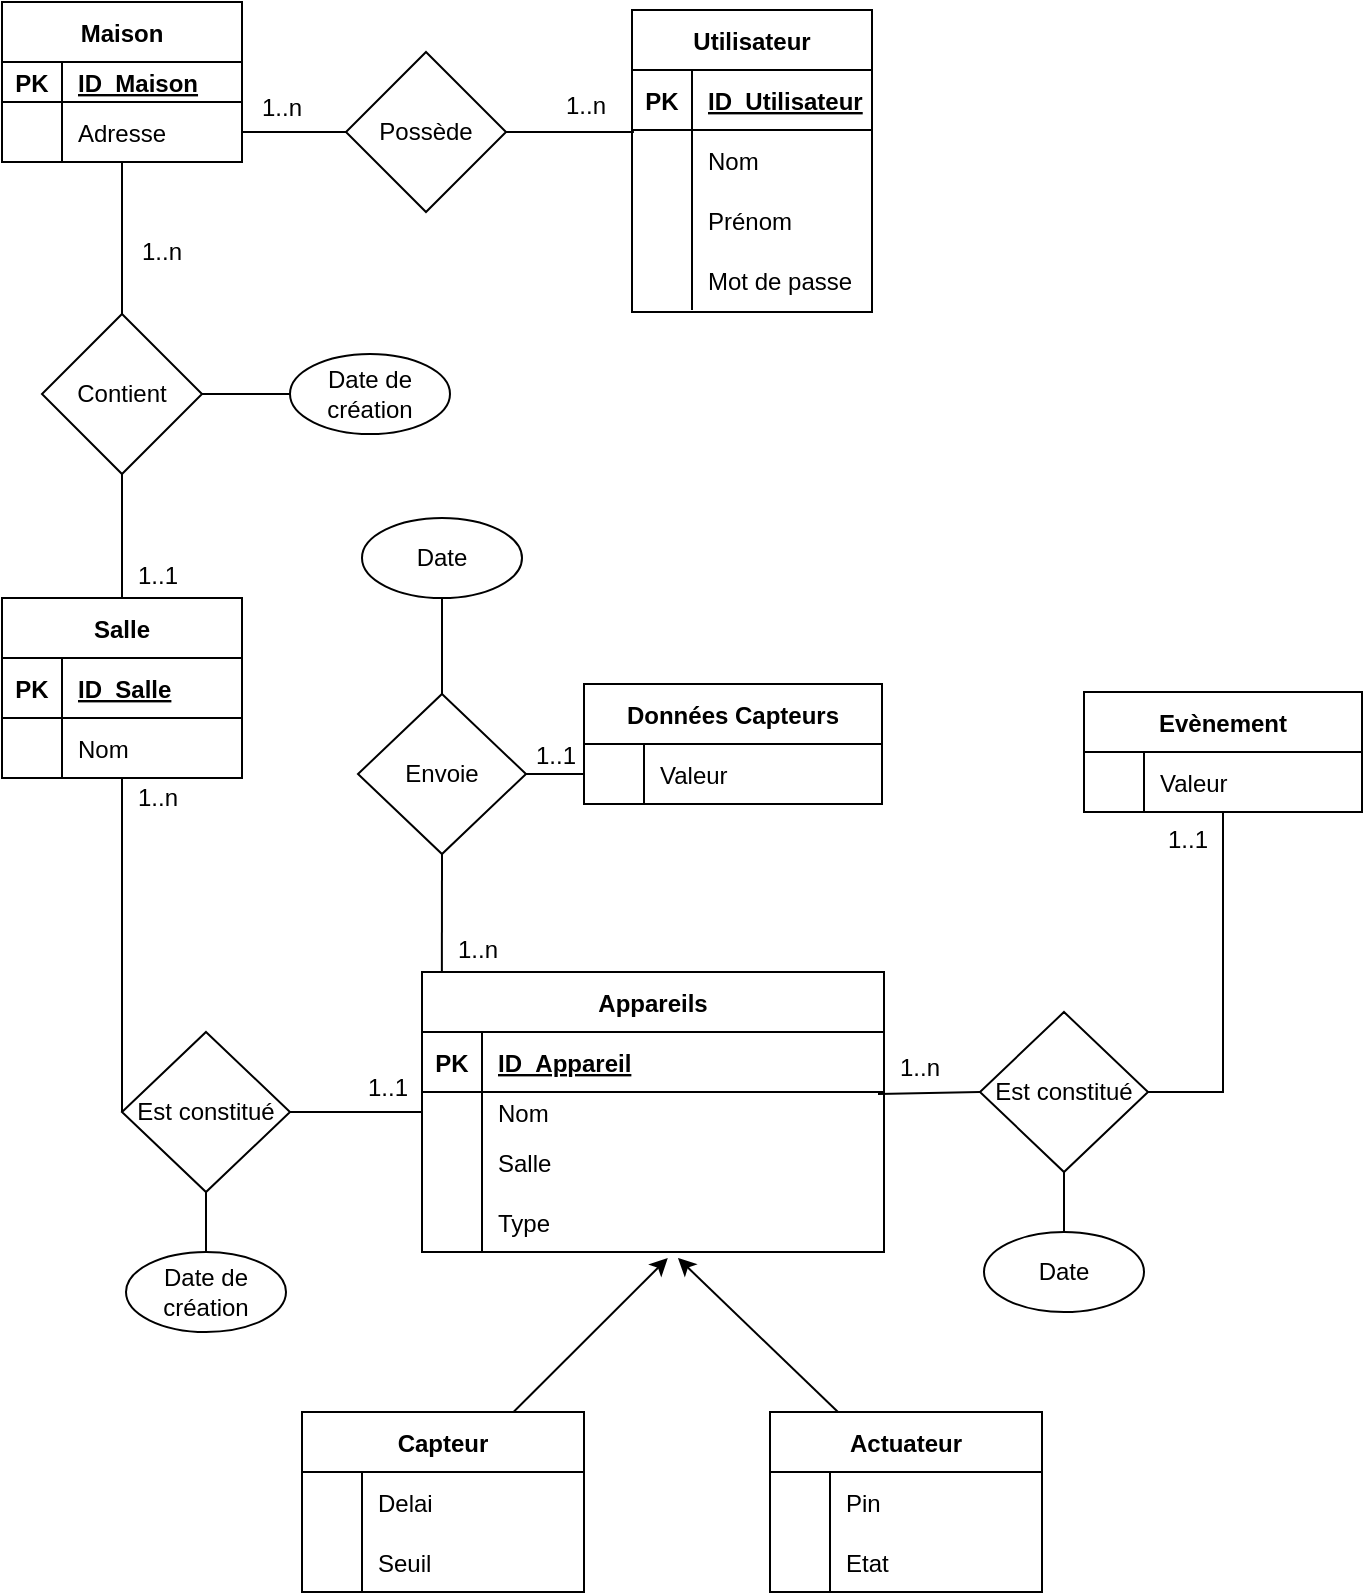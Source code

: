 <mxfile version="21.2.9" type="github">
  <diagram id="R2lEEEUBdFMjLlhIrx00" name="Page-1">
    <mxGraphModel dx="1393" dy="766" grid="1" gridSize="10" guides="1" tooltips="1" connect="1" arrows="1" fold="1" page="1" pageScale="1" pageWidth="850" pageHeight="1100" math="0" shadow="0" extFonts="Permanent Marker^https://fonts.googleapis.com/css?family=Permanent+Marker">
      <root>
        <mxCell id="0" />
        <mxCell id="1" parent="0" />
        <mxCell id="V01YmmapwPXFz29-UgJJ-48" style="rounded=0;orthogonalLoop=1;jettySize=auto;html=1;exitX=0.043;exitY=0;exitDx=0;exitDy=0;entryX=0.5;entryY=1;entryDx=0;entryDy=0;endArrow=none;endFill=0;exitPerimeter=0;" parent="1" source="C-vyLk0tnHw3VtMMgP7b-2" target="V01YmmapwPXFz29-UgJJ-47" edge="1">
          <mxGeometry relative="1" as="geometry" />
        </mxCell>
        <mxCell id="C-vyLk0tnHw3VtMMgP7b-2" value="Appareils" style="shape=table;startSize=30;container=1;collapsible=1;childLayout=tableLayout;fixedRows=1;rowLines=0;fontStyle=1;align=center;resizeLast=1;" parent="1" vertex="1">
          <mxGeometry x="280" y="540" width="231" height="140" as="geometry" />
        </mxCell>
        <mxCell id="C-vyLk0tnHw3VtMMgP7b-3" value="" style="shape=partialRectangle;collapsible=0;dropTarget=0;pointerEvents=0;fillColor=none;points=[[0,0.5],[1,0.5]];portConstraint=eastwest;top=0;left=0;right=0;bottom=1;" parent="C-vyLk0tnHw3VtMMgP7b-2" vertex="1">
          <mxGeometry y="30" width="231" height="30" as="geometry" />
        </mxCell>
        <mxCell id="C-vyLk0tnHw3VtMMgP7b-4" value="PK" style="shape=partialRectangle;overflow=hidden;connectable=0;fillColor=none;top=0;left=0;bottom=0;right=0;fontStyle=1;" parent="C-vyLk0tnHw3VtMMgP7b-3" vertex="1">
          <mxGeometry width="30" height="30" as="geometry">
            <mxRectangle width="30" height="30" as="alternateBounds" />
          </mxGeometry>
        </mxCell>
        <mxCell id="C-vyLk0tnHw3VtMMgP7b-5" value="ID_Appareil" style="shape=partialRectangle;overflow=hidden;connectable=0;fillColor=none;top=0;left=0;bottom=0;right=0;align=left;spacingLeft=6;fontStyle=5;" parent="C-vyLk0tnHw3VtMMgP7b-3" vertex="1">
          <mxGeometry x="30" width="201" height="30" as="geometry">
            <mxRectangle width="201" height="30" as="alternateBounds" />
          </mxGeometry>
        </mxCell>
        <mxCell id="C-vyLk0tnHw3VtMMgP7b-6" value="" style="shape=partialRectangle;collapsible=0;dropTarget=0;pointerEvents=0;fillColor=none;points=[[0,0.5],[1,0.5]];portConstraint=eastwest;top=0;left=0;right=0;bottom=0;" parent="C-vyLk0tnHw3VtMMgP7b-2" vertex="1">
          <mxGeometry y="60" width="231" height="20" as="geometry" />
        </mxCell>
        <mxCell id="C-vyLk0tnHw3VtMMgP7b-7" value="" style="shape=partialRectangle;overflow=hidden;connectable=0;fillColor=none;top=0;left=0;bottom=0;right=0;" parent="C-vyLk0tnHw3VtMMgP7b-6" vertex="1">
          <mxGeometry width="30" height="20" as="geometry">
            <mxRectangle width="30" height="20" as="alternateBounds" />
          </mxGeometry>
        </mxCell>
        <mxCell id="C-vyLk0tnHw3VtMMgP7b-8" value="Nom" style="shape=partialRectangle;overflow=hidden;connectable=0;fillColor=none;top=0;left=0;bottom=0;right=0;align=left;spacingLeft=6;" parent="C-vyLk0tnHw3VtMMgP7b-6" vertex="1">
          <mxGeometry x="30" width="201" height="20" as="geometry">
            <mxRectangle width="201" height="20" as="alternateBounds" />
          </mxGeometry>
        </mxCell>
        <mxCell id="C-vyLk0tnHw3VtMMgP7b-9" value="" style="shape=partialRectangle;collapsible=0;dropTarget=0;pointerEvents=0;fillColor=none;points=[[0,0.5],[1,0.5]];portConstraint=eastwest;top=0;left=0;right=0;bottom=0;" parent="C-vyLk0tnHw3VtMMgP7b-2" vertex="1">
          <mxGeometry y="80" width="231" height="30" as="geometry" />
        </mxCell>
        <mxCell id="C-vyLk0tnHw3VtMMgP7b-10" value="" style="shape=partialRectangle;overflow=hidden;connectable=0;fillColor=none;top=0;left=0;bottom=0;right=0;" parent="C-vyLk0tnHw3VtMMgP7b-9" vertex="1">
          <mxGeometry width="30" height="30" as="geometry">
            <mxRectangle width="30" height="30" as="alternateBounds" />
          </mxGeometry>
        </mxCell>
        <mxCell id="C-vyLk0tnHw3VtMMgP7b-11" value="Salle" style="shape=partialRectangle;overflow=hidden;connectable=0;fillColor=none;top=0;left=0;bottom=0;right=0;align=left;spacingLeft=6;" parent="C-vyLk0tnHw3VtMMgP7b-9" vertex="1">
          <mxGeometry x="30" width="201" height="30" as="geometry">
            <mxRectangle width="201" height="30" as="alternateBounds" />
          </mxGeometry>
        </mxCell>
        <mxCell id="V01YmmapwPXFz29-UgJJ-19" style="shape=partialRectangle;collapsible=0;dropTarget=0;pointerEvents=0;fillColor=none;points=[[0,0.5],[1,0.5]];portConstraint=eastwest;top=0;left=0;right=0;bottom=0;" parent="C-vyLk0tnHw3VtMMgP7b-2" vertex="1">
          <mxGeometry y="110" width="231" height="30" as="geometry" />
        </mxCell>
        <mxCell id="V01YmmapwPXFz29-UgJJ-20" style="shape=partialRectangle;overflow=hidden;connectable=0;fillColor=none;top=0;left=0;bottom=0;right=0;" parent="V01YmmapwPXFz29-UgJJ-19" vertex="1">
          <mxGeometry width="30" height="30" as="geometry">
            <mxRectangle width="30" height="30" as="alternateBounds" />
          </mxGeometry>
        </mxCell>
        <mxCell id="V01YmmapwPXFz29-UgJJ-21" value="Type" style="shape=partialRectangle;overflow=hidden;connectable=0;fillColor=none;top=0;left=0;bottom=0;right=0;align=left;spacingLeft=6;" parent="V01YmmapwPXFz29-UgJJ-19" vertex="1">
          <mxGeometry x="30" width="201" height="30" as="geometry">
            <mxRectangle width="201" height="30" as="alternateBounds" />
          </mxGeometry>
        </mxCell>
        <mxCell id="C-vyLk0tnHw3VtMMgP7b-23" value="Utilisateur" style="shape=table;startSize=30;container=1;collapsible=1;childLayout=tableLayout;fixedRows=1;rowLines=0;fontStyle=1;align=center;resizeLast=1;" parent="1" vertex="1">
          <mxGeometry x="385" y="59" width="120" height="151" as="geometry" />
        </mxCell>
        <mxCell id="C-vyLk0tnHw3VtMMgP7b-24" value="" style="shape=partialRectangle;collapsible=0;dropTarget=0;pointerEvents=0;fillColor=none;points=[[0,0.5],[1,0.5]];portConstraint=eastwest;top=0;left=0;right=0;bottom=1;" parent="C-vyLk0tnHw3VtMMgP7b-23" vertex="1">
          <mxGeometry y="30" width="120" height="30" as="geometry" />
        </mxCell>
        <mxCell id="C-vyLk0tnHw3VtMMgP7b-25" value="PK" style="shape=partialRectangle;overflow=hidden;connectable=0;fillColor=none;top=0;left=0;bottom=0;right=0;fontStyle=1;" parent="C-vyLk0tnHw3VtMMgP7b-24" vertex="1">
          <mxGeometry width="30" height="30" as="geometry">
            <mxRectangle width="30" height="30" as="alternateBounds" />
          </mxGeometry>
        </mxCell>
        <mxCell id="C-vyLk0tnHw3VtMMgP7b-26" value="ID_Utilisateur" style="shape=partialRectangle;overflow=hidden;connectable=0;fillColor=none;top=0;left=0;bottom=0;right=0;align=left;spacingLeft=6;fontStyle=5;" parent="C-vyLk0tnHw3VtMMgP7b-24" vertex="1">
          <mxGeometry x="30" width="90" height="30" as="geometry">
            <mxRectangle width="90" height="30" as="alternateBounds" />
          </mxGeometry>
        </mxCell>
        <mxCell id="C-vyLk0tnHw3VtMMgP7b-27" value="" style="shape=partialRectangle;collapsible=0;dropTarget=0;pointerEvents=0;fillColor=none;points=[[0,0.5],[1,0.5]];portConstraint=eastwest;top=0;left=0;right=0;bottom=0;" parent="C-vyLk0tnHw3VtMMgP7b-23" vertex="1">
          <mxGeometry y="60" width="120" height="30" as="geometry" />
        </mxCell>
        <mxCell id="C-vyLk0tnHw3VtMMgP7b-28" value="" style="shape=partialRectangle;overflow=hidden;connectable=0;fillColor=none;top=0;left=0;bottom=0;right=0;" parent="C-vyLk0tnHw3VtMMgP7b-27" vertex="1">
          <mxGeometry width="30" height="30" as="geometry">
            <mxRectangle width="30" height="30" as="alternateBounds" />
          </mxGeometry>
        </mxCell>
        <mxCell id="C-vyLk0tnHw3VtMMgP7b-29" value="Nom" style="shape=partialRectangle;overflow=hidden;connectable=0;fillColor=none;top=0;left=0;bottom=0;right=0;align=left;spacingLeft=6;" parent="C-vyLk0tnHw3VtMMgP7b-27" vertex="1">
          <mxGeometry x="30" width="90" height="30" as="geometry">
            <mxRectangle width="90" height="30" as="alternateBounds" />
          </mxGeometry>
        </mxCell>
        <mxCell id="IGC7vBQ4Kms5vi3pFMQL-1" style="shape=partialRectangle;collapsible=0;dropTarget=0;pointerEvents=0;fillColor=none;points=[[0,0.5],[1,0.5]];portConstraint=eastwest;top=0;left=0;right=0;bottom=0;" parent="C-vyLk0tnHw3VtMMgP7b-23" vertex="1">
          <mxGeometry y="90" width="120" height="30" as="geometry" />
        </mxCell>
        <mxCell id="IGC7vBQ4Kms5vi3pFMQL-2" style="shape=partialRectangle;overflow=hidden;connectable=0;fillColor=none;top=0;left=0;bottom=0;right=0;" parent="IGC7vBQ4Kms5vi3pFMQL-1" vertex="1">
          <mxGeometry width="30" height="30" as="geometry">
            <mxRectangle width="30" height="30" as="alternateBounds" />
          </mxGeometry>
        </mxCell>
        <mxCell id="IGC7vBQ4Kms5vi3pFMQL-3" value="Prénom" style="shape=partialRectangle;overflow=hidden;connectable=0;fillColor=none;top=0;left=0;bottom=0;right=0;align=left;spacingLeft=6;" parent="IGC7vBQ4Kms5vi3pFMQL-1" vertex="1">
          <mxGeometry x="30" width="90" height="30" as="geometry">
            <mxRectangle width="90" height="30" as="alternateBounds" />
          </mxGeometry>
        </mxCell>
        <mxCell id="IGC7vBQ4Kms5vi3pFMQL-4" style="shape=partialRectangle;collapsible=0;dropTarget=0;pointerEvents=0;fillColor=none;points=[[0,0.5],[1,0.5]];portConstraint=eastwest;top=0;left=0;right=0;bottom=0;" parent="C-vyLk0tnHw3VtMMgP7b-23" vertex="1">
          <mxGeometry y="120" width="120" height="30" as="geometry" />
        </mxCell>
        <mxCell id="IGC7vBQ4Kms5vi3pFMQL-5" style="shape=partialRectangle;overflow=hidden;connectable=0;fillColor=none;top=0;left=0;bottom=0;right=0;" parent="IGC7vBQ4Kms5vi3pFMQL-4" vertex="1">
          <mxGeometry width="30" height="30" as="geometry">
            <mxRectangle width="30" height="30" as="alternateBounds" />
          </mxGeometry>
        </mxCell>
        <mxCell id="IGC7vBQ4Kms5vi3pFMQL-6" value="Mot de passe" style="shape=partialRectangle;overflow=hidden;connectable=0;fillColor=none;top=0;left=0;bottom=0;right=0;align=left;spacingLeft=6;" parent="IGC7vBQ4Kms5vi3pFMQL-4" vertex="1">
          <mxGeometry x="30" width="90" height="30" as="geometry">
            <mxRectangle width="90" height="30" as="alternateBounds" />
          </mxGeometry>
        </mxCell>
        <mxCell id="V01YmmapwPXFz29-UgJJ-76" style="rounded=0;orthogonalLoop=1;jettySize=auto;html=1;exitX=1;exitY=0.5;exitDx=0;exitDy=0;entryX=0.008;entryY=0.033;entryDx=0;entryDy=0;entryPerimeter=0;endArrow=none;endFill=0;" parent="1" source="IGC7vBQ4Kms5vi3pFMQL-7" target="C-vyLk0tnHw3VtMMgP7b-27" edge="1">
          <mxGeometry relative="1" as="geometry" />
        </mxCell>
        <mxCell id="V01YmmapwPXFz29-UgJJ-77" style="rounded=0;orthogonalLoop=1;jettySize=auto;html=1;exitX=0;exitY=0.5;exitDx=0;exitDy=0;endArrow=none;endFill=0;" parent="1" source="IGC7vBQ4Kms5vi3pFMQL-7" target="IGC7vBQ4Kms5vi3pFMQL-13" edge="1">
          <mxGeometry relative="1" as="geometry" />
        </mxCell>
        <mxCell id="IGC7vBQ4Kms5vi3pFMQL-7" value="Possède" style="rhombus;whiteSpace=wrap;html=1;" parent="1" vertex="1">
          <mxGeometry x="242" y="80" width="80" height="80" as="geometry" />
        </mxCell>
        <mxCell id="IGC7vBQ4Kms5vi3pFMQL-9" value="Maison" style="shape=table;startSize=30;container=1;collapsible=1;childLayout=tableLayout;fixedRows=1;rowLines=0;fontStyle=1;align=center;resizeLast=1;" parent="1" vertex="1">
          <mxGeometry x="70" y="55" width="120" height="80" as="geometry" />
        </mxCell>
        <mxCell id="IGC7vBQ4Kms5vi3pFMQL-10" value="" style="shape=partialRectangle;collapsible=0;dropTarget=0;pointerEvents=0;fillColor=none;points=[[0,0.5],[1,0.5]];portConstraint=eastwest;top=0;left=0;right=0;bottom=1;" parent="IGC7vBQ4Kms5vi3pFMQL-9" vertex="1">
          <mxGeometry y="30" width="120" height="20" as="geometry" />
        </mxCell>
        <mxCell id="IGC7vBQ4Kms5vi3pFMQL-11" value="PK" style="shape=partialRectangle;overflow=hidden;connectable=0;fillColor=none;top=0;left=0;bottom=0;right=0;fontStyle=1;" parent="IGC7vBQ4Kms5vi3pFMQL-10" vertex="1">
          <mxGeometry width="30" height="20" as="geometry">
            <mxRectangle width="30" height="20" as="alternateBounds" />
          </mxGeometry>
        </mxCell>
        <mxCell id="IGC7vBQ4Kms5vi3pFMQL-12" value="ID_Maison" style="shape=partialRectangle;overflow=hidden;connectable=0;fillColor=none;top=0;left=0;bottom=0;right=0;align=left;spacingLeft=6;fontStyle=5;" parent="IGC7vBQ4Kms5vi3pFMQL-10" vertex="1">
          <mxGeometry x="30" width="90" height="20" as="geometry">
            <mxRectangle width="90" height="20" as="alternateBounds" />
          </mxGeometry>
        </mxCell>
        <mxCell id="IGC7vBQ4Kms5vi3pFMQL-13" value="" style="shape=partialRectangle;collapsible=0;dropTarget=0;pointerEvents=0;fillColor=none;points=[[0,0.5],[1,0.5]];portConstraint=eastwest;top=0;left=0;right=0;bottom=0;" parent="IGC7vBQ4Kms5vi3pFMQL-9" vertex="1">
          <mxGeometry y="50" width="120" height="30" as="geometry" />
        </mxCell>
        <mxCell id="IGC7vBQ4Kms5vi3pFMQL-14" value="" style="shape=partialRectangle;overflow=hidden;connectable=0;fillColor=none;top=0;left=0;bottom=0;right=0;" parent="IGC7vBQ4Kms5vi3pFMQL-13" vertex="1">
          <mxGeometry width="30" height="30" as="geometry">
            <mxRectangle width="30" height="30" as="alternateBounds" />
          </mxGeometry>
        </mxCell>
        <mxCell id="IGC7vBQ4Kms5vi3pFMQL-15" value="Adresse" style="shape=partialRectangle;overflow=hidden;connectable=0;fillColor=none;top=0;left=0;bottom=0;right=0;align=left;spacingLeft=6;" parent="IGC7vBQ4Kms5vi3pFMQL-13" vertex="1">
          <mxGeometry x="30" width="90" height="30" as="geometry">
            <mxRectangle width="90" height="30" as="alternateBounds" />
          </mxGeometry>
        </mxCell>
        <mxCell id="IGC7vBQ4Kms5vi3pFMQL-23" value="Salle" style="shape=table;startSize=30;container=1;collapsible=1;childLayout=tableLayout;fixedRows=1;rowLines=0;fontStyle=1;align=center;resizeLast=1;" parent="1" vertex="1">
          <mxGeometry x="70" y="353" width="120" height="90" as="geometry" />
        </mxCell>
        <mxCell id="IGC7vBQ4Kms5vi3pFMQL-24" value="" style="shape=partialRectangle;collapsible=0;dropTarget=0;pointerEvents=0;fillColor=none;points=[[0,0.5],[1,0.5]];portConstraint=eastwest;top=0;left=0;right=0;bottom=1;" parent="IGC7vBQ4Kms5vi3pFMQL-23" vertex="1">
          <mxGeometry y="30" width="120" height="30" as="geometry" />
        </mxCell>
        <mxCell id="IGC7vBQ4Kms5vi3pFMQL-25" value="PK" style="shape=partialRectangle;overflow=hidden;connectable=0;fillColor=none;top=0;left=0;bottom=0;right=0;fontStyle=1;" parent="IGC7vBQ4Kms5vi3pFMQL-24" vertex="1">
          <mxGeometry width="30" height="30" as="geometry">
            <mxRectangle width="30" height="30" as="alternateBounds" />
          </mxGeometry>
        </mxCell>
        <mxCell id="IGC7vBQ4Kms5vi3pFMQL-26" value="ID_Salle" style="shape=partialRectangle;overflow=hidden;connectable=0;fillColor=none;top=0;left=0;bottom=0;right=0;align=left;spacingLeft=6;fontStyle=5;" parent="IGC7vBQ4Kms5vi3pFMQL-24" vertex="1">
          <mxGeometry x="30" width="90" height="30" as="geometry">
            <mxRectangle width="90" height="30" as="alternateBounds" />
          </mxGeometry>
        </mxCell>
        <mxCell id="IGC7vBQ4Kms5vi3pFMQL-27" value="" style="shape=partialRectangle;collapsible=0;dropTarget=0;pointerEvents=0;fillColor=none;points=[[0,0.5],[1,0.5]];portConstraint=eastwest;top=0;left=0;right=0;bottom=0;" parent="IGC7vBQ4Kms5vi3pFMQL-23" vertex="1">
          <mxGeometry y="60" width="120" height="30" as="geometry" />
        </mxCell>
        <mxCell id="IGC7vBQ4Kms5vi3pFMQL-28" value="" style="shape=partialRectangle;overflow=hidden;connectable=0;fillColor=none;top=0;left=0;bottom=0;right=0;" parent="IGC7vBQ4Kms5vi3pFMQL-27" vertex="1">
          <mxGeometry width="30" height="30" as="geometry">
            <mxRectangle width="30" height="30" as="alternateBounds" />
          </mxGeometry>
        </mxCell>
        <mxCell id="IGC7vBQ4Kms5vi3pFMQL-29" value="Nom" style="shape=partialRectangle;overflow=hidden;connectable=0;fillColor=none;top=0;left=0;bottom=0;right=0;align=left;spacingLeft=6;" parent="IGC7vBQ4Kms5vi3pFMQL-27" vertex="1">
          <mxGeometry x="30" width="90" height="30" as="geometry">
            <mxRectangle width="90" height="30" as="alternateBounds" />
          </mxGeometry>
        </mxCell>
        <mxCell id="V01YmmapwPXFz29-UgJJ-79" style="rounded=0;orthogonalLoop=1;jettySize=auto;html=1;exitX=1;exitY=0.5;exitDx=0;exitDy=0;entryX=0;entryY=0.5;entryDx=0;entryDy=0;endArrow=none;endFill=0;" parent="1" source="IGC7vBQ4Kms5vi3pFMQL-51" target="V01YmmapwPXFz29-UgJJ-78" edge="1">
          <mxGeometry relative="1" as="geometry" />
        </mxCell>
        <mxCell id="IGC7vBQ4Kms5vi3pFMQL-51" value="Contient" style="rhombus;whiteSpace=wrap;html=1;" parent="1" vertex="1">
          <mxGeometry x="90" y="211" width="80" height="80" as="geometry" />
        </mxCell>
        <mxCell id="IGC7vBQ4Kms5vi3pFMQL-52" value="" style="endArrow=none;html=1;rounded=0;exitX=0.5;exitY=0;exitDx=0;exitDy=0;entryX=0.5;entryY=1;entryDx=0;entryDy=0;" parent="1" source="IGC7vBQ4Kms5vi3pFMQL-51" target="IGC7vBQ4Kms5vi3pFMQL-9" edge="1">
          <mxGeometry width="50" height="50" relative="1" as="geometry">
            <mxPoint x="600" y="230" as="sourcePoint" />
            <mxPoint x="650" y="180" as="targetPoint" />
            <Array as="points" />
          </mxGeometry>
        </mxCell>
        <mxCell id="IGC7vBQ4Kms5vi3pFMQL-54" value="" style="endArrow=none;html=1;rounded=0;exitX=0.5;exitY=0;exitDx=0;exitDy=0;entryX=0.5;entryY=1;entryDx=0;entryDy=0;" parent="1" source="IGC7vBQ4Kms5vi3pFMQL-23" target="IGC7vBQ4Kms5vi3pFMQL-51" edge="1">
          <mxGeometry width="50" height="50" relative="1" as="geometry">
            <mxPoint x="590" y="250" as="sourcePoint" />
            <mxPoint x="590" y="200" as="targetPoint" />
            <Array as="points" />
          </mxGeometry>
        </mxCell>
        <mxCell id="IGC7vBQ4Kms5vi3pFMQL-69" value="Données Capteurs" style="shape=table;startSize=30;container=1;collapsible=1;childLayout=tableLayout;fixedRows=1;rowLines=0;fontStyle=1;align=center;resizeLast=1;" parent="1" vertex="1">
          <mxGeometry x="361" y="396" width="149" height="60" as="geometry" />
        </mxCell>
        <mxCell id="IGC7vBQ4Kms5vi3pFMQL-73" value="" style="shape=partialRectangle;collapsible=0;dropTarget=0;pointerEvents=0;fillColor=none;points=[[0,0.5],[1,0.5]];portConstraint=eastwest;top=0;left=0;right=0;bottom=0;" parent="IGC7vBQ4Kms5vi3pFMQL-69" vertex="1">
          <mxGeometry y="30" width="149" height="30" as="geometry" />
        </mxCell>
        <mxCell id="IGC7vBQ4Kms5vi3pFMQL-74" value="" style="shape=partialRectangle;overflow=hidden;connectable=0;fillColor=none;top=0;left=0;bottom=0;right=0;" parent="IGC7vBQ4Kms5vi3pFMQL-73" vertex="1">
          <mxGeometry width="30" height="30" as="geometry">
            <mxRectangle width="30" height="30" as="alternateBounds" />
          </mxGeometry>
        </mxCell>
        <mxCell id="IGC7vBQ4Kms5vi3pFMQL-75" value="Valeur" style="shape=partialRectangle;overflow=hidden;connectable=0;fillColor=none;top=0;left=0;bottom=0;right=0;align=left;spacingLeft=6;" parent="IGC7vBQ4Kms5vi3pFMQL-73" vertex="1">
          <mxGeometry x="30" width="119" height="30" as="geometry">
            <mxRectangle width="119" height="30" as="alternateBounds" />
          </mxGeometry>
        </mxCell>
        <mxCell id="IGC7vBQ4Kms5vi3pFMQL-80" value="Date" style="ellipse;whiteSpace=wrap;html=1;" parent="1" vertex="1">
          <mxGeometry x="250" y="313" width="80" height="40" as="geometry" />
        </mxCell>
        <mxCell id="V01YmmapwPXFz29-UgJJ-3" style="rounded=0;orthogonalLoop=1;jettySize=auto;html=1;exitX=1;exitY=0.5;exitDx=0;exitDy=0;entryX=0;entryY=0.5;entryDx=0;entryDy=0;endArrow=none;endFill=0;" parent="1" source="V01YmmapwPXFz29-UgJJ-1" target="C-vyLk0tnHw3VtMMgP7b-6" edge="1">
          <mxGeometry relative="1" as="geometry" />
        </mxCell>
        <mxCell id="V01YmmapwPXFz29-UgJJ-1" value="Est constitué" style="rhombus;whiteSpace=wrap;html=1;" parent="1" vertex="1">
          <mxGeometry x="130" y="570" width="84" height="80" as="geometry" />
        </mxCell>
        <mxCell id="V01YmmapwPXFz29-UgJJ-2" style="rounded=0;orthogonalLoop=1;jettySize=auto;html=1;exitX=0.5;exitY=1;exitDx=0;exitDy=0;entryX=0;entryY=0.5;entryDx=0;entryDy=0;endArrow=none;endFill=0;" parent="1" source="IGC7vBQ4Kms5vi3pFMQL-23" target="V01YmmapwPXFz29-UgJJ-1" edge="1">
          <mxGeometry relative="1" as="geometry" />
        </mxCell>
        <mxCell id="V01YmmapwPXFz29-UgJJ-75" style="rounded=0;orthogonalLoop=1;jettySize=auto;html=1;exitX=0.75;exitY=0;exitDx=0;exitDy=0;entryX=0.532;entryY=1.1;entryDx=0;entryDy=0;entryPerimeter=0;" parent="1" source="V01YmmapwPXFz29-UgJJ-9" target="V01YmmapwPXFz29-UgJJ-19" edge="1">
          <mxGeometry relative="1" as="geometry" />
        </mxCell>
        <mxCell id="V01YmmapwPXFz29-UgJJ-9" value="Capteur" style="shape=table;startSize=30;container=1;collapsible=1;childLayout=tableLayout;fixedRows=1;rowLines=0;fontStyle=1;align=center;resizeLast=1;" parent="1" vertex="1">
          <mxGeometry x="220" y="760" width="141" height="90" as="geometry" />
        </mxCell>
        <mxCell id="V01YmmapwPXFz29-UgJJ-13" value="" style="shape=partialRectangle;collapsible=0;dropTarget=0;pointerEvents=0;fillColor=none;points=[[0,0.5],[1,0.5]];portConstraint=eastwest;top=0;left=0;right=0;bottom=0;" parent="V01YmmapwPXFz29-UgJJ-9" vertex="1">
          <mxGeometry y="30" width="141" height="30" as="geometry" />
        </mxCell>
        <mxCell id="V01YmmapwPXFz29-UgJJ-14" value="" style="shape=partialRectangle;overflow=hidden;connectable=0;fillColor=none;top=0;left=0;bottom=0;right=0;" parent="V01YmmapwPXFz29-UgJJ-13" vertex="1">
          <mxGeometry width="30" height="30" as="geometry">
            <mxRectangle width="30" height="30" as="alternateBounds" />
          </mxGeometry>
        </mxCell>
        <mxCell id="V01YmmapwPXFz29-UgJJ-15" value="Delai" style="shape=partialRectangle;overflow=hidden;connectable=0;fillColor=none;top=0;left=0;bottom=0;right=0;align=left;spacingLeft=6;" parent="V01YmmapwPXFz29-UgJJ-13" vertex="1">
          <mxGeometry x="30" width="111" height="30" as="geometry">
            <mxRectangle width="111" height="30" as="alternateBounds" />
          </mxGeometry>
        </mxCell>
        <mxCell id="V01YmmapwPXFz29-UgJJ-16" value="" style="shape=partialRectangle;collapsible=0;dropTarget=0;pointerEvents=0;fillColor=none;points=[[0,0.5],[1,0.5]];portConstraint=eastwest;top=0;left=0;right=0;bottom=0;" parent="V01YmmapwPXFz29-UgJJ-9" vertex="1">
          <mxGeometry y="60" width="141" height="30" as="geometry" />
        </mxCell>
        <mxCell id="V01YmmapwPXFz29-UgJJ-17" value="" style="shape=partialRectangle;overflow=hidden;connectable=0;fillColor=none;top=0;left=0;bottom=0;right=0;" parent="V01YmmapwPXFz29-UgJJ-16" vertex="1">
          <mxGeometry width="30" height="30" as="geometry">
            <mxRectangle width="30" height="30" as="alternateBounds" />
          </mxGeometry>
        </mxCell>
        <mxCell id="V01YmmapwPXFz29-UgJJ-18" value="Seuil" style="shape=partialRectangle;overflow=hidden;connectable=0;fillColor=none;top=0;left=0;bottom=0;right=0;align=left;spacingLeft=6;" parent="V01YmmapwPXFz29-UgJJ-16" vertex="1">
          <mxGeometry x="30" width="111" height="30" as="geometry">
            <mxRectangle width="111" height="30" as="alternateBounds" />
          </mxGeometry>
        </mxCell>
        <mxCell id="V01YmmapwPXFz29-UgJJ-66" style="rounded=0;orthogonalLoop=1;jettySize=auto;html=1;exitX=0.25;exitY=0;exitDx=0;exitDy=0;entryX=0.554;entryY=1.1;entryDx=0;entryDy=0;entryPerimeter=0;" parent="1" source="V01YmmapwPXFz29-UgJJ-22" target="V01YmmapwPXFz29-UgJJ-19" edge="1">
          <mxGeometry relative="1" as="geometry" />
        </mxCell>
        <mxCell id="V01YmmapwPXFz29-UgJJ-22" value="Actuateur" style="shape=table;startSize=30;container=1;collapsible=1;childLayout=tableLayout;fixedRows=1;rowLines=0;fontStyle=1;align=center;resizeLast=1;" parent="1" vertex="1">
          <mxGeometry x="454" y="760" width="136" height="90" as="geometry" />
        </mxCell>
        <mxCell id="V01YmmapwPXFz29-UgJJ-23" value="" style="shape=partialRectangle;collapsible=0;dropTarget=0;pointerEvents=0;fillColor=none;points=[[0,0.5],[1,0.5]];portConstraint=eastwest;top=0;left=0;right=0;bottom=0;" parent="V01YmmapwPXFz29-UgJJ-22" vertex="1">
          <mxGeometry y="30" width="136" height="30" as="geometry" />
        </mxCell>
        <mxCell id="V01YmmapwPXFz29-UgJJ-24" value="" style="shape=partialRectangle;overflow=hidden;connectable=0;fillColor=none;top=0;left=0;bottom=0;right=0;" parent="V01YmmapwPXFz29-UgJJ-23" vertex="1">
          <mxGeometry width="30" height="30" as="geometry">
            <mxRectangle width="30" height="30" as="alternateBounds" />
          </mxGeometry>
        </mxCell>
        <mxCell id="V01YmmapwPXFz29-UgJJ-25" value="Pin" style="shape=partialRectangle;overflow=hidden;connectable=0;fillColor=none;top=0;left=0;bottom=0;right=0;align=left;spacingLeft=6;" parent="V01YmmapwPXFz29-UgJJ-23" vertex="1">
          <mxGeometry x="30" width="106" height="30" as="geometry">
            <mxRectangle width="106" height="30" as="alternateBounds" />
          </mxGeometry>
        </mxCell>
        <mxCell id="V01YmmapwPXFz29-UgJJ-26" value="" style="shape=partialRectangle;collapsible=0;dropTarget=0;pointerEvents=0;fillColor=none;points=[[0,0.5],[1,0.5]];portConstraint=eastwest;top=0;left=0;right=0;bottom=0;" parent="V01YmmapwPXFz29-UgJJ-22" vertex="1">
          <mxGeometry y="60" width="136" height="30" as="geometry" />
        </mxCell>
        <mxCell id="V01YmmapwPXFz29-UgJJ-27" value="" style="shape=partialRectangle;overflow=hidden;connectable=0;fillColor=none;top=0;left=0;bottom=0;right=0;" parent="V01YmmapwPXFz29-UgJJ-26" vertex="1">
          <mxGeometry width="30" height="30" as="geometry">
            <mxRectangle width="30" height="30" as="alternateBounds" />
          </mxGeometry>
        </mxCell>
        <mxCell id="V01YmmapwPXFz29-UgJJ-28" value="Etat" style="shape=partialRectangle;overflow=hidden;connectable=0;fillColor=none;top=0;left=0;bottom=0;right=0;align=left;spacingLeft=6;" parent="V01YmmapwPXFz29-UgJJ-26" vertex="1">
          <mxGeometry x="30" width="106" height="30" as="geometry">
            <mxRectangle width="106" height="30" as="alternateBounds" />
          </mxGeometry>
        </mxCell>
        <mxCell id="V01YmmapwPXFz29-UgJJ-49" style="rounded=0;orthogonalLoop=1;jettySize=auto;html=1;exitX=1;exitY=0.5;exitDx=0;exitDy=0;entryX=0;entryY=0.5;entryDx=0;entryDy=0;endArrow=none;endFill=0;" parent="1" source="V01YmmapwPXFz29-UgJJ-47" target="IGC7vBQ4Kms5vi3pFMQL-73" edge="1">
          <mxGeometry relative="1" as="geometry" />
        </mxCell>
        <mxCell id="V01YmmapwPXFz29-UgJJ-58" style="rounded=0;orthogonalLoop=1;jettySize=auto;html=1;exitX=0.5;exitY=0;exitDx=0;exitDy=0;entryX=0.5;entryY=1;entryDx=0;entryDy=0;endArrow=none;endFill=0;" parent="1" source="V01YmmapwPXFz29-UgJJ-47" target="IGC7vBQ4Kms5vi3pFMQL-80" edge="1">
          <mxGeometry relative="1" as="geometry" />
        </mxCell>
        <mxCell id="V01YmmapwPXFz29-UgJJ-47" value="Envoie" style="rhombus;whiteSpace=wrap;html=1;" parent="1" vertex="1">
          <mxGeometry x="248" y="401" width="84" height="80" as="geometry" />
        </mxCell>
        <mxCell id="V01YmmapwPXFz29-UgJJ-52" style="rounded=0;orthogonalLoop=1;jettySize=auto;html=1;exitX=0;exitY=0.5;exitDx=0;exitDy=0;entryX=0.987;entryY=0.05;entryDx=0;entryDy=0;entryPerimeter=0;endArrow=none;endFill=0;" parent="1" source="V01YmmapwPXFz29-UgJJ-51" target="C-vyLk0tnHw3VtMMgP7b-6" edge="1">
          <mxGeometry relative="1" as="geometry" />
        </mxCell>
        <mxCell id="V01YmmapwPXFz29-UgJJ-57" style="edgeStyle=orthogonalEdgeStyle;rounded=0;orthogonalLoop=1;jettySize=auto;html=1;exitX=1;exitY=0.5;exitDx=0;exitDy=0;entryX=0.5;entryY=1;entryDx=0;entryDy=0;endArrow=none;endFill=0;" parent="1" source="V01YmmapwPXFz29-UgJJ-51" target="V01YmmapwPXFz29-UgJJ-53" edge="1">
          <mxGeometry relative="1" as="geometry" />
        </mxCell>
        <mxCell id="V01YmmapwPXFz29-UgJJ-51" value="Est constitué" style="rhombus;whiteSpace=wrap;html=1;" parent="1" vertex="1">
          <mxGeometry x="559" y="560" width="84" height="80" as="geometry" />
        </mxCell>
        <mxCell id="V01YmmapwPXFz29-UgJJ-53" value="Evènement" style="shape=table;startSize=30;container=1;collapsible=1;childLayout=tableLayout;fixedRows=1;rowLines=0;fontStyle=1;align=center;resizeLast=1;" parent="1" vertex="1">
          <mxGeometry x="611" y="400" width="139" height="60" as="geometry" />
        </mxCell>
        <mxCell id="V01YmmapwPXFz29-UgJJ-54" value="" style="shape=partialRectangle;collapsible=0;dropTarget=0;pointerEvents=0;fillColor=none;points=[[0,0.5],[1,0.5]];portConstraint=eastwest;top=0;left=0;right=0;bottom=0;" parent="V01YmmapwPXFz29-UgJJ-53" vertex="1">
          <mxGeometry y="30" width="139" height="30" as="geometry" />
        </mxCell>
        <mxCell id="V01YmmapwPXFz29-UgJJ-55" value="" style="shape=partialRectangle;overflow=hidden;connectable=0;fillColor=none;top=0;left=0;bottom=0;right=0;" parent="V01YmmapwPXFz29-UgJJ-54" vertex="1">
          <mxGeometry width="30" height="30" as="geometry">
            <mxRectangle width="30" height="30" as="alternateBounds" />
          </mxGeometry>
        </mxCell>
        <mxCell id="V01YmmapwPXFz29-UgJJ-56" value="Valeur" style="shape=partialRectangle;overflow=hidden;connectable=0;fillColor=none;top=0;left=0;bottom=0;right=0;align=left;spacingLeft=6;" parent="V01YmmapwPXFz29-UgJJ-54" vertex="1">
          <mxGeometry x="30" width="109" height="30" as="geometry">
            <mxRectangle width="109" height="30" as="alternateBounds" />
          </mxGeometry>
        </mxCell>
        <mxCell id="V01YmmapwPXFz29-UgJJ-65" style="rounded=0;orthogonalLoop=1;jettySize=auto;html=1;exitX=0.5;exitY=0;exitDx=0;exitDy=0;entryX=0.5;entryY=1;entryDx=0;entryDy=0;endArrow=none;endFill=0;" parent="1" source="V01YmmapwPXFz29-UgJJ-62" target="V01YmmapwPXFz29-UgJJ-51" edge="1">
          <mxGeometry relative="1" as="geometry" />
        </mxCell>
        <mxCell id="V01YmmapwPXFz29-UgJJ-62" value="Date" style="ellipse;whiteSpace=wrap;html=1;" parent="1" vertex="1">
          <mxGeometry x="561" y="670" width="80" height="40" as="geometry" />
        </mxCell>
        <mxCell id="V01YmmapwPXFz29-UgJJ-78" value="Date de création" style="ellipse;whiteSpace=wrap;html=1;" parent="1" vertex="1">
          <mxGeometry x="214" y="231" width="80" height="40" as="geometry" />
        </mxCell>
        <mxCell id="V01YmmapwPXFz29-UgJJ-81" style="rounded=0;orthogonalLoop=1;jettySize=auto;html=1;exitX=0.5;exitY=0;exitDx=0;exitDy=0;entryX=0.5;entryY=1;entryDx=0;entryDy=0;endArrow=none;endFill=0;" parent="1" source="V01YmmapwPXFz29-UgJJ-80" target="V01YmmapwPXFz29-UgJJ-1" edge="1">
          <mxGeometry relative="1" as="geometry" />
        </mxCell>
        <mxCell id="V01YmmapwPXFz29-UgJJ-80" value="Date de création" style="ellipse;whiteSpace=wrap;html=1;" parent="1" vertex="1">
          <mxGeometry x="132" y="680" width="80" height="40" as="geometry" />
        </mxCell>
        <mxCell id="V01YmmapwPXFz29-UgJJ-82" value="1..n" style="text;html=1;strokeColor=none;fillColor=none;align=center;verticalAlign=middle;whiteSpace=wrap;rounded=0;" parent="1" vertex="1">
          <mxGeometry x="180" y="93" width="60" height="30" as="geometry" />
        </mxCell>
        <mxCell id="V01YmmapwPXFz29-UgJJ-83" value="1..n" style="text;html=1;strokeColor=none;fillColor=none;align=center;verticalAlign=middle;whiteSpace=wrap;rounded=0;" parent="1" vertex="1">
          <mxGeometry x="332" y="92" width="60" height="30" as="geometry" />
        </mxCell>
        <mxCell id="V01YmmapwPXFz29-UgJJ-84" value="1..n" style="text;html=1;strokeColor=none;fillColor=none;align=center;verticalAlign=middle;whiteSpace=wrap;rounded=0;" parent="1" vertex="1">
          <mxGeometry x="120" y="165" width="60" height="30" as="geometry" />
        </mxCell>
        <mxCell id="V01YmmapwPXFz29-UgJJ-85" value="1..1" style="text;html=1;strokeColor=none;fillColor=none;align=center;verticalAlign=middle;whiteSpace=wrap;rounded=0;" parent="1" vertex="1">
          <mxGeometry x="118" y="327" width="60" height="30" as="geometry" />
        </mxCell>
        <mxCell id="V01YmmapwPXFz29-UgJJ-87" value="1..n" style="text;html=1;strokeColor=none;fillColor=none;align=center;verticalAlign=middle;whiteSpace=wrap;rounded=0;" parent="1" vertex="1">
          <mxGeometry x="118" y="438" width="60" height="30" as="geometry" />
        </mxCell>
        <mxCell id="V01YmmapwPXFz29-UgJJ-88" value="1..1" style="text;html=1;strokeColor=none;fillColor=none;align=center;verticalAlign=middle;whiteSpace=wrap;rounded=0;" parent="1" vertex="1">
          <mxGeometry x="233" y="583" width="60" height="30" as="geometry" />
        </mxCell>
        <mxCell id="V01YmmapwPXFz29-UgJJ-89" value="1..n" style="text;html=1;strokeColor=none;fillColor=none;align=center;verticalAlign=middle;whiteSpace=wrap;rounded=0;" parent="1" vertex="1">
          <mxGeometry x="278" y="514" width="60" height="30" as="geometry" />
        </mxCell>
        <mxCell id="V01YmmapwPXFz29-UgJJ-90" value="1..1" style="text;html=1;strokeColor=none;fillColor=none;align=center;verticalAlign=middle;whiteSpace=wrap;rounded=0;" parent="1" vertex="1">
          <mxGeometry x="317" y="417" width="60" height="30" as="geometry" />
        </mxCell>
        <mxCell id="V01YmmapwPXFz29-UgJJ-91" value="1..n" style="text;html=1;strokeColor=none;fillColor=none;align=center;verticalAlign=middle;whiteSpace=wrap;rounded=0;" parent="1" vertex="1">
          <mxGeometry x="499" y="573" width="60" height="30" as="geometry" />
        </mxCell>
        <mxCell id="V01YmmapwPXFz29-UgJJ-92" value="1..1" style="text;html=1;strokeColor=none;fillColor=none;align=center;verticalAlign=middle;whiteSpace=wrap;rounded=0;" parent="1" vertex="1">
          <mxGeometry x="633" y="459" width="60" height="30" as="geometry" />
        </mxCell>
      </root>
    </mxGraphModel>
  </diagram>
</mxfile>
